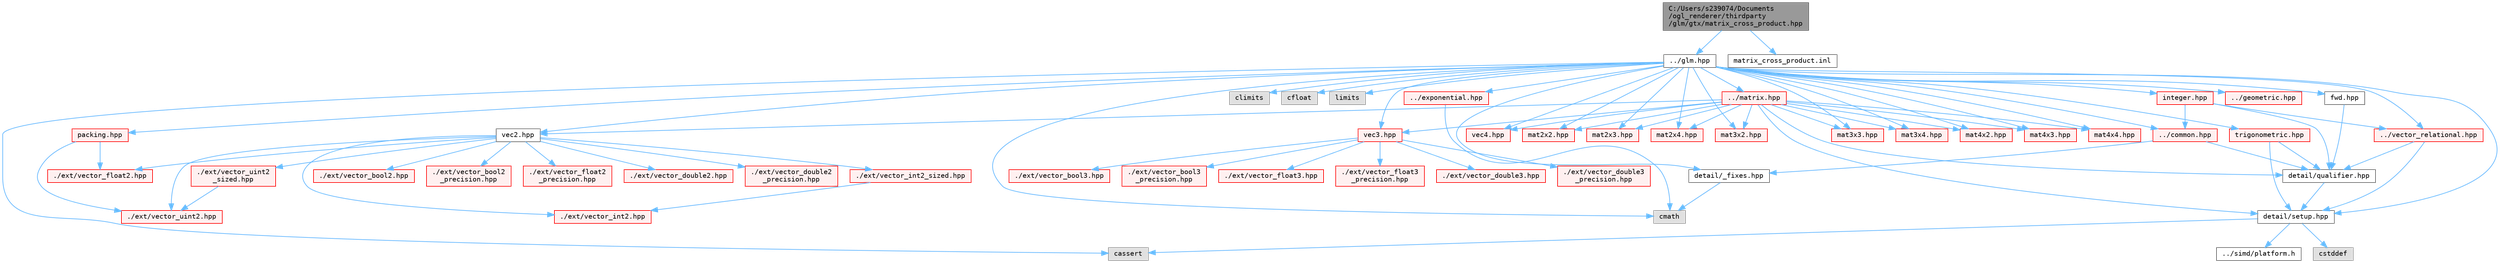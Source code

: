 digraph "C:/Users/s239074/Documents/ogl_renderer/thirdparty/glm/gtx/matrix_cross_product.hpp"
{
 // LATEX_PDF_SIZE
  bgcolor="transparent";
  edge [fontname=Terminal,fontsize=10,labelfontname=Helvetica,labelfontsize=10];
  node [fontname=Terminal,fontsize=10,shape=box,height=0.2,width=0.4];
  Node1 [label="C:/Users/s239074/Documents\l/ogl_renderer/thirdparty\l/glm/gtx/matrix_cross_product.hpp",height=0.2,width=0.4,color="gray40", fillcolor="grey60", style="filled", fontcolor="black",tooltip=" "];
  Node1 -> Node2 [color="steelblue1",style="solid"];
  Node2 [label="../glm.hpp",height=0.2,width=0.4,color="grey40", fillcolor="white", style="filled",URL="$glm_8hpp.html",tooltip=" "];
  Node2 -> Node3 [color="steelblue1",style="solid"];
  Node3 [label="detail/_fixes.hpp",height=0.2,width=0.4,color="grey40", fillcolor="white", style="filled",URL="$__fixes_8hpp.html",tooltip=" "];
  Node3 -> Node4 [color="steelblue1",style="solid"];
  Node4 [label="cmath",height=0.2,width=0.4,color="grey60", fillcolor="#E0E0E0", style="filled",tooltip=" "];
  Node2 -> Node5 [color="steelblue1",style="solid"];
  Node5 [label="detail/setup.hpp",height=0.2,width=0.4,color="grey40", fillcolor="white", style="filled",URL="$setup_8hpp.html",tooltip=" "];
  Node5 -> Node6 [color="steelblue1",style="solid"];
  Node6 [label="cassert",height=0.2,width=0.4,color="grey60", fillcolor="#E0E0E0", style="filled",tooltip=" "];
  Node5 -> Node7 [color="steelblue1",style="solid"];
  Node7 [label="cstddef",height=0.2,width=0.4,color="grey60", fillcolor="#E0E0E0", style="filled",tooltip=" "];
  Node5 -> Node8 [color="steelblue1",style="solid"];
  Node8 [label="../simd/platform.h",height=0.2,width=0.4,color="grey40", fillcolor="white", style="filled",URL="$platform_8h.html",tooltip=" "];
  Node2 -> Node4 [color="steelblue1",style="solid"];
  Node2 -> Node9 [color="steelblue1",style="solid"];
  Node9 [label="climits",height=0.2,width=0.4,color="grey60", fillcolor="#E0E0E0", style="filled",tooltip=" "];
  Node2 -> Node10 [color="steelblue1",style="solid"];
  Node10 [label="cfloat",height=0.2,width=0.4,color="grey60", fillcolor="#E0E0E0", style="filled",tooltip=" "];
  Node2 -> Node11 [color="steelblue1",style="solid"];
  Node11 [label="limits",height=0.2,width=0.4,color="grey60", fillcolor="#E0E0E0", style="filled",tooltip=" "];
  Node2 -> Node6 [color="steelblue1",style="solid"];
  Node2 -> Node12 [color="steelblue1",style="solid"];
  Node12 [label="fwd.hpp",height=0.2,width=0.4,color="grey40", fillcolor="white", style="filled",URL="$fwd_8hpp.html",tooltip=" "];
  Node12 -> Node13 [color="steelblue1",style="solid"];
  Node13 [label="detail/qualifier.hpp",height=0.2,width=0.4,color="grey40", fillcolor="white", style="filled",URL="$qualifier_8hpp.html",tooltip=" "];
  Node13 -> Node5 [color="steelblue1",style="solid"];
  Node2 -> Node14 [color="steelblue1",style="solid"];
  Node14 [label="vec2.hpp",height=0.2,width=0.4,color="grey40", fillcolor="white", style="filled",URL="$vec2_8hpp.html",tooltip=" "];
  Node14 -> Node15 [color="steelblue1",style="solid"];
  Node15 [label="./ext/vector_bool2.hpp",height=0.2,width=0.4,color="red", fillcolor="#FFF0F0", style="filled",URL="$vector__bool2_8hpp.html",tooltip=" "];
  Node14 -> Node19 [color="steelblue1",style="solid"];
  Node19 [label="./ext/vector_bool2\l_precision.hpp",height=0.2,width=0.4,color="red", fillcolor="#FFF0F0", style="filled",URL="$vector__bool2__precision_8hpp.html",tooltip=" "];
  Node14 -> Node20 [color="steelblue1",style="solid"];
  Node20 [label="./ext/vector_float2.hpp",height=0.2,width=0.4,color="red", fillcolor="#FFF0F0", style="filled",URL="$vector__float2_8hpp.html",tooltip=" "];
  Node14 -> Node21 [color="steelblue1",style="solid"];
  Node21 [label="./ext/vector_float2\l_precision.hpp",height=0.2,width=0.4,color="red", fillcolor="#FFF0F0", style="filled",URL="$vector__float2__precision_8hpp.html",tooltip=" "];
  Node14 -> Node22 [color="steelblue1",style="solid"];
  Node22 [label="./ext/vector_double2.hpp",height=0.2,width=0.4,color="red", fillcolor="#FFF0F0", style="filled",URL="$vector__double2_8hpp.html",tooltip=" "];
  Node14 -> Node23 [color="steelblue1",style="solid"];
  Node23 [label="./ext/vector_double2\l_precision.hpp",height=0.2,width=0.4,color="red", fillcolor="#FFF0F0", style="filled",URL="$vector__double2__precision_8hpp.html",tooltip=" "];
  Node14 -> Node24 [color="steelblue1",style="solid"];
  Node24 [label="./ext/vector_int2.hpp",height=0.2,width=0.4,color="red", fillcolor="#FFF0F0", style="filled",URL="$vector__int2_8hpp.html",tooltip=" "];
  Node14 -> Node25 [color="steelblue1",style="solid"];
  Node25 [label="./ext/vector_int2_sized.hpp",height=0.2,width=0.4,color="red", fillcolor="#FFF0F0", style="filled",URL="$vector__int2__sized_8hpp.html",tooltip=" "];
  Node25 -> Node24 [color="steelblue1",style="solid"];
  Node14 -> Node27 [color="steelblue1",style="solid"];
  Node27 [label="./ext/vector_uint2.hpp",height=0.2,width=0.4,color="red", fillcolor="#FFF0F0", style="filled",URL="$vector__uint2_8hpp.html",tooltip=" "];
  Node14 -> Node28 [color="steelblue1",style="solid"];
  Node28 [label="./ext/vector_uint2\l_sized.hpp",height=0.2,width=0.4,color="red", fillcolor="#FFF0F0", style="filled",URL="$vector__uint2__sized_8hpp.html",tooltip=" "];
  Node28 -> Node27 [color="steelblue1",style="solid"];
  Node2 -> Node30 [color="steelblue1",style="solid"];
  Node30 [label="vec3.hpp",height=0.2,width=0.4,color="red", fillcolor="#FFF0F0", style="filled",URL="$vec3_8hpp.html",tooltip=" "];
  Node30 -> Node31 [color="steelblue1",style="solid"];
  Node31 [label="./ext/vector_bool3.hpp",height=0.2,width=0.4,color="red", fillcolor="#FFF0F0", style="filled",URL="$vector__bool3_8hpp.html",tooltip=" "];
  Node30 -> Node34 [color="steelblue1",style="solid"];
  Node34 [label="./ext/vector_bool3\l_precision.hpp",height=0.2,width=0.4,color="red", fillcolor="#FFF0F0", style="filled",URL="$vector__bool3__precision_8hpp.html",tooltip=" "];
  Node30 -> Node35 [color="steelblue1",style="solid"];
  Node35 [label="./ext/vector_float3.hpp",height=0.2,width=0.4,color="red", fillcolor="#FFF0F0", style="filled",URL="$vector__float3_8hpp.html",tooltip=" "];
  Node30 -> Node36 [color="steelblue1",style="solid"];
  Node36 [label="./ext/vector_float3\l_precision.hpp",height=0.2,width=0.4,color="red", fillcolor="#FFF0F0", style="filled",URL="$vector__float3__precision_8hpp.html",tooltip=" "];
  Node30 -> Node37 [color="steelblue1",style="solid"];
  Node37 [label="./ext/vector_double3.hpp",height=0.2,width=0.4,color="red", fillcolor="#FFF0F0", style="filled",URL="$vector__double3_8hpp.html",tooltip=" "];
  Node30 -> Node38 [color="steelblue1",style="solid"];
  Node38 [label="./ext/vector_double3\l_precision.hpp",height=0.2,width=0.4,color="red", fillcolor="#FFF0F0", style="filled",URL="$vector__double3__precision_8hpp.html",tooltip=" "];
  Node2 -> Node43 [color="steelblue1",style="solid"];
  Node43 [label="vec4.hpp",height=0.2,width=0.4,color="red", fillcolor="#FFF0F0", style="filled",URL="$vec4_8hpp.html",tooltip=" "];
  Node2 -> Node56 [color="steelblue1",style="solid"];
  Node56 [label="mat2x2.hpp",height=0.2,width=0.4,color="red", fillcolor="#FFF0F0", style="filled",URL="$mat2x2_8hpp.html",tooltip=" "];
  Node2 -> Node61 [color="steelblue1",style="solid"];
  Node61 [label="mat2x3.hpp",height=0.2,width=0.4,color="red", fillcolor="#FFF0F0", style="filled",URL="$mat2x3_8hpp.html",tooltip=" "];
  Node2 -> Node68 [color="steelblue1",style="solid"];
  Node68 [label="mat2x4.hpp",height=0.2,width=0.4,color="red", fillcolor="#FFF0F0", style="filled",URL="$mat2x4_8hpp.html",tooltip=" "];
  Node2 -> Node75 [color="steelblue1",style="solid"];
  Node75 [label="mat3x2.hpp",height=0.2,width=0.4,color="red", fillcolor="#FFF0F0", style="filled",URL="$mat3x2_8hpp.html",tooltip=" "];
  Node2 -> Node82 [color="steelblue1",style="solid"];
  Node82 [label="mat3x3.hpp",height=0.2,width=0.4,color="red", fillcolor="#FFF0F0", style="filled",URL="$mat3x3_8hpp.html",tooltip=" "];
  Node2 -> Node89 [color="steelblue1",style="solid"];
  Node89 [label="mat3x4.hpp",height=0.2,width=0.4,color="red", fillcolor="#FFF0F0", style="filled",URL="$mat3x4_8hpp.html",tooltip=" "];
  Node2 -> Node96 [color="steelblue1",style="solid"];
  Node96 [label="mat4x2.hpp",height=0.2,width=0.4,color="red", fillcolor="#FFF0F0", style="filled",URL="$mat4x2_8hpp.html",tooltip=" "];
  Node2 -> Node103 [color="steelblue1",style="solid"];
  Node103 [label="mat4x3.hpp",height=0.2,width=0.4,color="red", fillcolor="#FFF0F0", style="filled",URL="$mat4x3_8hpp.html",tooltip=" "];
  Node2 -> Node110 [color="steelblue1",style="solid"];
  Node110 [label="mat4x4.hpp",height=0.2,width=0.4,color="red", fillcolor="#FFF0F0", style="filled",URL="$mat4x4_8hpp.html",tooltip=" "];
  Node2 -> Node134 [color="steelblue1",style="solid"];
  Node134 [label="trigonometric.hpp",height=0.2,width=0.4,color="red", fillcolor="#FFF0F0", style="filled",URL="$trigonometric_8hpp.html",tooltip=" "];
  Node134 -> Node5 [color="steelblue1",style="solid"];
  Node134 -> Node13 [color="steelblue1",style="solid"];
  Node2 -> Node120 [color="steelblue1",style="solid"];
  Node120 [label="../exponential.hpp",height=0.2,width=0.4,color="red", fillcolor="#FFF0F0", style="filled",URL="$exponential_8hpp.html",tooltip=" "];
  Node120 -> Node4 [color="steelblue1",style="solid"];
  Node2 -> Node128 [color="steelblue1",style="solid"];
  Node128 [label="../common.hpp",height=0.2,width=0.4,color="red", fillcolor="#FFF0F0", style="filled",URL="$common_8hpp.html",tooltip=" "];
  Node128 -> Node13 [color="steelblue1",style="solid"];
  Node128 -> Node3 [color="steelblue1",style="solid"];
  Node2 -> Node137 [color="steelblue1",style="solid"];
  Node137 [label="packing.hpp",height=0.2,width=0.4,color="red", fillcolor="#FFF0F0", style="filled",URL="$packing_8hpp.html",tooltip=" "];
  Node137 -> Node27 [color="steelblue1",style="solid"];
  Node137 -> Node20 [color="steelblue1",style="solid"];
  Node2 -> Node118 [color="steelblue1",style="solid"];
  Node118 [label="../geometric.hpp",height=0.2,width=0.4,color="red", fillcolor="#FFF0F0", style="filled",URL="$geometric_8hpp.html",tooltip=" "];
  Node2 -> Node60 [color="steelblue1",style="solid"];
  Node60 [label="../matrix.hpp",height=0.2,width=0.4,color="red", fillcolor="#FFF0F0", style="filled",URL="$matrix_8hpp.html",tooltip=" "];
  Node60 -> Node13 [color="steelblue1",style="solid"];
  Node60 -> Node5 [color="steelblue1",style="solid"];
  Node60 -> Node14 [color="steelblue1",style="solid"];
  Node60 -> Node30 [color="steelblue1",style="solid"];
  Node60 -> Node43 [color="steelblue1",style="solid"];
  Node60 -> Node56 [color="steelblue1",style="solid"];
  Node60 -> Node61 [color="steelblue1",style="solid"];
  Node60 -> Node68 [color="steelblue1",style="solid"];
  Node60 -> Node75 [color="steelblue1",style="solid"];
  Node60 -> Node82 [color="steelblue1",style="solid"];
  Node60 -> Node89 [color="steelblue1",style="solid"];
  Node60 -> Node96 [color="steelblue1",style="solid"];
  Node60 -> Node103 [color="steelblue1",style="solid"];
  Node60 -> Node110 [color="steelblue1",style="solid"];
  Node2 -> Node124 [color="steelblue1",style="solid"];
  Node124 [label="../vector_relational.hpp",height=0.2,width=0.4,color="red", fillcolor="#FFF0F0", style="filled",URL="$vector__relational_8hpp.html",tooltip=" "];
  Node124 -> Node13 [color="steelblue1",style="solid"];
  Node124 -> Node5 [color="steelblue1",style="solid"];
  Node2 -> Node141 [color="steelblue1",style="solid"];
  Node141 [label="integer.hpp",height=0.2,width=0.4,color="red", fillcolor="#FFF0F0", style="filled",URL="$integer_8hpp.html",tooltip=" "];
  Node141 -> Node13 [color="steelblue1",style="solid"];
  Node141 -> Node128 [color="steelblue1",style="solid"];
  Node141 -> Node124 [color="steelblue1",style="solid"];
  Node1 -> Node145 [color="steelblue1",style="solid"];
  Node145 [label="matrix_cross_product.inl",height=0.2,width=0.4,color="grey40", fillcolor="white", style="filled",URL="$matrix__cross__product_8inl.html",tooltip=" "];
}
